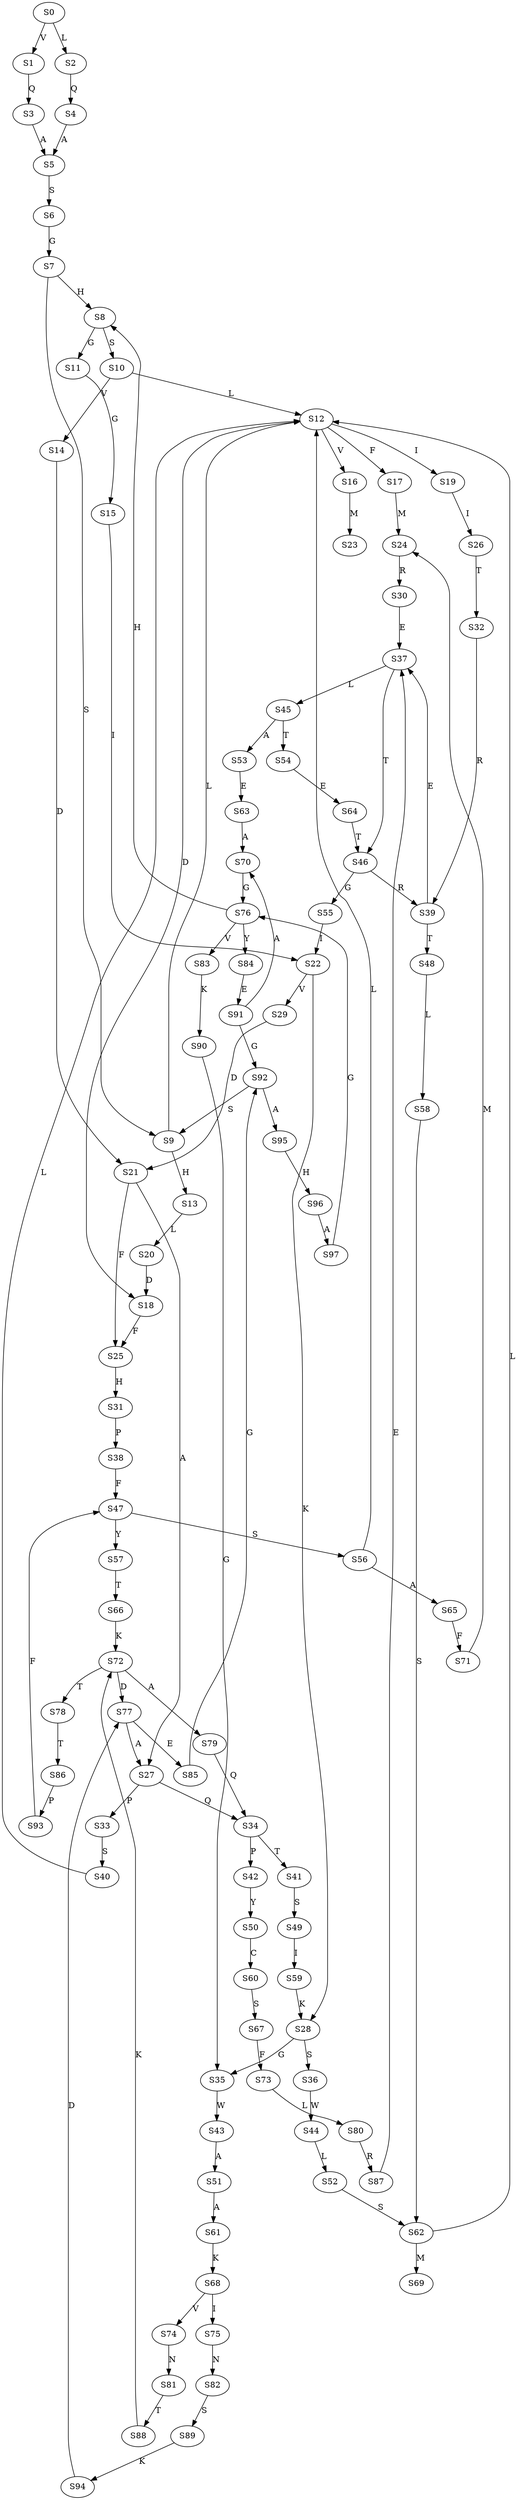 strict digraph  {
	S0 -> S1 [ label = V ];
	S0 -> S2 [ label = L ];
	S1 -> S3 [ label = Q ];
	S2 -> S4 [ label = Q ];
	S3 -> S5 [ label = A ];
	S4 -> S5 [ label = A ];
	S5 -> S6 [ label = S ];
	S6 -> S7 [ label = G ];
	S7 -> S8 [ label = H ];
	S7 -> S9 [ label = S ];
	S8 -> S10 [ label = S ];
	S8 -> S11 [ label = G ];
	S9 -> S12 [ label = L ];
	S9 -> S13 [ label = H ];
	S10 -> S12 [ label = L ];
	S10 -> S14 [ label = V ];
	S11 -> S15 [ label = G ];
	S12 -> S16 [ label = V ];
	S12 -> S17 [ label = F ];
	S12 -> S18 [ label = D ];
	S12 -> S19 [ label = I ];
	S13 -> S20 [ label = L ];
	S14 -> S21 [ label = D ];
	S15 -> S22 [ label = I ];
	S16 -> S23 [ label = M ];
	S17 -> S24 [ label = M ];
	S18 -> S25 [ label = F ];
	S19 -> S26 [ label = I ];
	S20 -> S18 [ label = D ];
	S21 -> S25 [ label = F ];
	S21 -> S27 [ label = A ];
	S22 -> S28 [ label = K ];
	S22 -> S29 [ label = V ];
	S24 -> S30 [ label = R ];
	S25 -> S31 [ label = H ];
	S26 -> S32 [ label = T ];
	S27 -> S33 [ label = P ];
	S27 -> S34 [ label = Q ];
	S28 -> S35 [ label = G ];
	S28 -> S36 [ label = S ];
	S29 -> S21 [ label = D ];
	S30 -> S37 [ label = E ];
	S31 -> S38 [ label = P ];
	S32 -> S39 [ label = R ];
	S33 -> S40 [ label = S ];
	S34 -> S41 [ label = T ];
	S34 -> S42 [ label = P ];
	S35 -> S43 [ label = W ];
	S36 -> S44 [ label = W ];
	S37 -> S45 [ label = L ];
	S37 -> S46 [ label = T ];
	S38 -> S47 [ label = F ];
	S39 -> S48 [ label = T ];
	S39 -> S37 [ label = E ];
	S40 -> S12 [ label = L ];
	S41 -> S49 [ label = S ];
	S42 -> S50 [ label = Y ];
	S43 -> S51 [ label = A ];
	S44 -> S52 [ label = L ];
	S45 -> S53 [ label = A ];
	S45 -> S54 [ label = T ];
	S46 -> S39 [ label = R ];
	S46 -> S55 [ label = G ];
	S47 -> S56 [ label = S ];
	S47 -> S57 [ label = Y ];
	S48 -> S58 [ label = L ];
	S49 -> S59 [ label = I ];
	S50 -> S60 [ label = C ];
	S51 -> S61 [ label = A ];
	S52 -> S62 [ label = S ];
	S53 -> S63 [ label = E ];
	S54 -> S64 [ label = E ];
	S55 -> S22 [ label = I ];
	S56 -> S12 [ label = L ];
	S56 -> S65 [ label = A ];
	S57 -> S66 [ label = T ];
	S58 -> S62 [ label = S ];
	S59 -> S28 [ label = K ];
	S60 -> S67 [ label = S ];
	S61 -> S68 [ label = K ];
	S62 -> S69 [ label = M ];
	S62 -> S12 [ label = L ];
	S63 -> S70 [ label = A ];
	S64 -> S46 [ label = T ];
	S65 -> S71 [ label = F ];
	S66 -> S72 [ label = K ];
	S67 -> S73 [ label = F ];
	S68 -> S74 [ label = V ];
	S68 -> S75 [ label = I ];
	S70 -> S76 [ label = G ];
	S71 -> S24 [ label = M ];
	S72 -> S77 [ label = D ];
	S72 -> S78 [ label = T ];
	S72 -> S79 [ label = A ];
	S73 -> S80 [ label = L ];
	S74 -> S81 [ label = N ];
	S75 -> S82 [ label = N ];
	S76 -> S83 [ label = V ];
	S76 -> S84 [ label = Y ];
	S76 -> S8 [ label = H ];
	S77 -> S27 [ label = A ];
	S77 -> S85 [ label = E ];
	S78 -> S86 [ label = T ];
	S79 -> S34 [ label = Q ];
	S80 -> S87 [ label = R ];
	S81 -> S88 [ label = T ];
	S82 -> S89 [ label = S ];
	S83 -> S90 [ label = K ];
	S84 -> S91 [ label = E ];
	S85 -> S92 [ label = G ];
	S86 -> S93 [ label = P ];
	S87 -> S37 [ label = E ];
	S88 -> S72 [ label = K ];
	S89 -> S94 [ label = K ];
	S90 -> S35 [ label = G ];
	S91 -> S92 [ label = G ];
	S91 -> S70 [ label = A ];
	S92 -> S95 [ label = A ];
	S92 -> S9 [ label = S ];
	S93 -> S47 [ label = F ];
	S94 -> S77 [ label = D ];
	S95 -> S96 [ label = H ];
	S96 -> S97 [ label = A ];
	S97 -> S76 [ label = G ];
}
